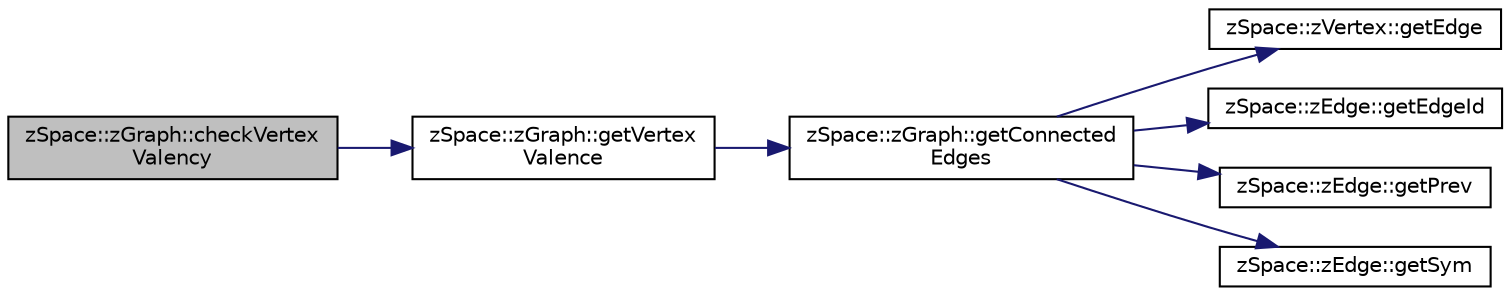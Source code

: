 digraph "zSpace::zGraph::checkVertexValency"
{
 // LATEX_PDF_SIZE
  edge [fontname="Helvetica",fontsize="10",labelfontname="Helvetica",labelfontsize="10"];
  node [fontname="Helvetica",fontsize="10",shape=record];
  rankdir="LR";
  Node110 [label="zSpace::zGraph::checkVertex\lValency",height=0.2,width=0.4,color="black", fillcolor="grey75", style="filled", fontcolor="black",tooltip="This method determines if input zVertex valency is equal to the input valence number."];
  Node110 -> Node111 [color="midnightblue",fontsize="10",style="solid",fontname="Helvetica"];
  Node111 [label="zSpace::zGraph::getVertex\lValence",height=0.2,width=0.4,color="black", fillcolor="white", style="filled",URL="$classz_space_1_1z_graph.html#aa5b1403b1a2992d1c8a39f76dea393e3",tooltip="This method calculate the valency of the input zVertex."];
  Node111 -> Node112 [color="midnightblue",fontsize="10",style="solid",fontname="Helvetica"];
  Node112 [label="zSpace::zGraph::getConnected\lEdges",height=0.2,width=0.4,color="black", fillcolor="white", style="filled",URL="$classz_space_1_1z_graph.html#ab623e9a3bfc70e1f140b911cb0645bd2",tooltip="This method gets the edges connected to input zVertex or zEdge."];
  Node112 -> Node113 [color="midnightblue",fontsize="10",style="solid",fontname="Helvetica"];
  Node113 [label="zSpace::zVertex::getEdge",height=0.2,width=0.4,color="black", fillcolor="white", style="filled",URL="$classz_space_1_1z_vertex.html#a7d187864963f642666b8c3bcfecee6e9",tooltip="This method returns the associated edge of current zVertex."];
  Node112 -> Node114 [color="midnightblue",fontsize="10",style="solid",fontname="Helvetica"];
  Node114 [label="zSpace::zEdge::getEdgeId",height=0.2,width=0.4,color="black", fillcolor="white", style="filled",URL="$classz_space_1_1z_edge.html#acd6947ccba055fa6c31d6d386fe68e12",tooltip="This method returns the edgeId of current zEdge."];
  Node112 -> Node115 [color="midnightblue",fontsize="10",style="solid",fontname="Helvetica"];
  Node115 [label="zSpace::zEdge::getPrev",height=0.2,width=0.4,color="black", fillcolor="white", style="filled",URL="$classz_space_1_1z_edge.html#a01d9d153f7c5ec381474e815384f7d30",tooltip="This method returns the previous edge of current zEdge."];
  Node112 -> Node116 [color="midnightblue",fontsize="10",style="solid",fontname="Helvetica"];
  Node116 [label="zSpace::zEdge::getSym",height=0.2,width=0.4,color="black", fillcolor="white", style="filled",URL="$classz_space_1_1z_edge.html#a461679ac74cc371ad32e94092848f536",tooltip="This method returns the symmetry edge of current zEdge."];
}
